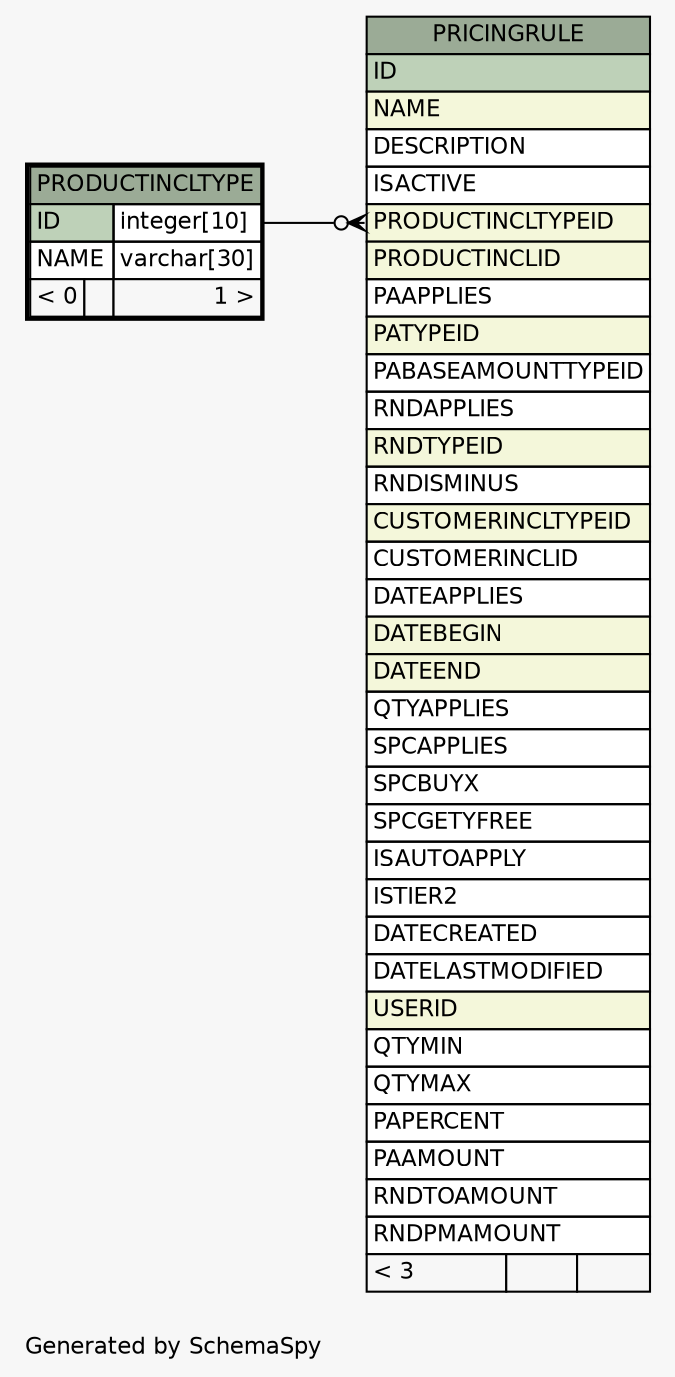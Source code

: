 // dot 2.26.3 on Linux 3.5.0-34-generic
// SchemaSpy rev 590
digraph "oneDegreeRelationshipsDiagram" {
  graph [
    rankdir="RL"
    bgcolor="#f7f7f7"
    label="\nGenerated by SchemaSpy"
    labeljust="l"
    nodesep="0.18"
    ranksep="0.46"
    fontname="Helvetica"
    fontsize="11"
  ];
  node [
    fontname="Helvetica"
    fontsize="11"
    shape="plaintext"
  ];
  edge [
    arrowsize="0.8"
  ];
  "PRICINGRULE":"PRODUCTINCLTYPEID":w -> "PRODUCTINCLTYPE":"ID.type":e [arrowhead=none dir=back arrowtail=crowodot];
  "PRICINGRULE" [
    label=<
    <TABLE BORDER="0" CELLBORDER="1" CELLSPACING="0" BGCOLOR="#ffffff">
      <TR><TD COLSPAN="3" BGCOLOR="#9bab96" ALIGN="CENTER">PRICINGRULE</TD></TR>
      <TR><TD PORT="ID" COLSPAN="3" BGCOLOR="#bed1b8" ALIGN="LEFT">ID</TD></TR>
      <TR><TD PORT="NAME" COLSPAN="3" BGCOLOR="#f4f7da" ALIGN="LEFT">NAME</TD></TR>
      <TR><TD PORT="DESCRIPTION" COLSPAN="3" ALIGN="LEFT">DESCRIPTION</TD></TR>
      <TR><TD PORT="ISACTIVE" COLSPAN="3" ALIGN="LEFT">ISACTIVE</TD></TR>
      <TR><TD PORT="PRODUCTINCLTYPEID" COLSPAN="3" BGCOLOR="#f4f7da" ALIGN="LEFT">PRODUCTINCLTYPEID</TD></TR>
      <TR><TD PORT="PRODUCTINCLID" COLSPAN="3" BGCOLOR="#f4f7da" ALIGN="LEFT">PRODUCTINCLID</TD></TR>
      <TR><TD PORT="PAAPPLIES" COLSPAN="3" ALIGN="LEFT">PAAPPLIES</TD></TR>
      <TR><TD PORT="PATYPEID" COLSPAN="3" BGCOLOR="#f4f7da" ALIGN="LEFT">PATYPEID</TD></TR>
      <TR><TD PORT="PABASEAMOUNTTYPEID" COLSPAN="3" ALIGN="LEFT">PABASEAMOUNTTYPEID</TD></TR>
      <TR><TD PORT="RNDAPPLIES" COLSPAN="3" ALIGN="LEFT">RNDAPPLIES</TD></TR>
      <TR><TD PORT="RNDTYPEID" COLSPAN="3" BGCOLOR="#f4f7da" ALIGN="LEFT">RNDTYPEID</TD></TR>
      <TR><TD PORT="RNDISMINUS" COLSPAN="3" ALIGN="LEFT">RNDISMINUS</TD></TR>
      <TR><TD PORT="CUSTOMERINCLTYPEID" COLSPAN="3" BGCOLOR="#f4f7da" ALIGN="LEFT">CUSTOMERINCLTYPEID</TD></TR>
      <TR><TD PORT="CUSTOMERINCLID" COLSPAN="3" ALIGN="LEFT">CUSTOMERINCLID</TD></TR>
      <TR><TD PORT="DATEAPPLIES" COLSPAN="3" ALIGN="LEFT">DATEAPPLIES</TD></TR>
      <TR><TD PORT="DATEBEGIN" COLSPAN="3" BGCOLOR="#f4f7da" ALIGN="LEFT">DATEBEGIN</TD></TR>
      <TR><TD PORT="DATEEND" COLSPAN="3" BGCOLOR="#f4f7da" ALIGN="LEFT">DATEEND</TD></TR>
      <TR><TD PORT="QTYAPPLIES" COLSPAN="3" ALIGN="LEFT">QTYAPPLIES</TD></TR>
      <TR><TD PORT="SPCAPPLIES" COLSPAN="3" ALIGN="LEFT">SPCAPPLIES</TD></TR>
      <TR><TD PORT="SPCBUYX" COLSPAN="3" ALIGN="LEFT">SPCBUYX</TD></TR>
      <TR><TD PORT="SPCGETYFREE" COLSPAN="3" ALIGN="LEFT">SPCGETYFREE</TD></TR>
      <TR><TD PORT="ISAUTOAPPLY" COLSPAN="3" ALIGN="LEFT">ISAUTOAPPLY</TD></TR>
      <TR><TD PORT="ISTIER2" COLSPAN="3" ALIGN="LEFT">ISTIER2</TD></TR>
      <TR><TD PORT="DATECREATED" COLSPAN="3" ALIGN="LEFT">DATECREATED</TD></TR>
      <TR><TD PORT="DATELASTMODIFIED" COLSPAN="3" ALIGN="LEFT">DATELASTMODIFIED</TD></TR>
      <TR><TD PORT="USERID" COLSPAN="3" BGCOLOR="#f4f7da" ALIGN="LEFT">USERID</TD></TR>
      <TR><TD PORT="QTYMIN" COLSPAN="3" ALIGN="LEFT">QTYMIN</TD></TR>
      <TR><TD PORT="QTYMAX" COLSPAN="3" ALIGN="LEFT">QTYMAX</TD></TR>
      <TR><TD PORT="PAPERCENT" COLSPAN="3" ALIGN="LEFT">PAPERCENT</TD></TR>
      <TR><TD PORT="PAAMOUNT" COLSPAN="3" ALIGN="LEFT">PAAMOUNT</TD></TR>
      <TR><TD PORT="RNDTOAMOUNT" COLSPAN="3" ALIGN="LEFT">RNDTOAMOUNT</TD></TR>
      <TR><TD PORT="RNDPMAMOUNT" COLSPAN="3" ALIGN="LEFT">RNDPMAMOUNT</TD></TR>
      <TR><TD ALIGN="LEFT" BGCOLOR="#f7f7f7">&lt; 3</TD><TD ALIGN="RIGHT" BGCOLOR="#f7f7f7">  </TD><TD ALIGN="RIGHT" BGCOLOR="#f7f7f7">  </TD></TR>
    </TABLE>>
    URL="PRICINGRULE.html"
    tooltip="PRICINGRULE"
  ];
  "PRODUCTINCLTYPE" [
    label=<
    <TABLE BORDER="2" CELLBORDER="1" CELLSPACING="0" BGCOLOR="#ffffff">
      <TR><TD COLSPAN="3" BGCOLOR="#9bab96" ALIGN="CENTER">PRODUCTINCLTYPE</TD></TR>
      <TR><TD PORT="ID" COLSPAN="2" BGCOLOR="#bed1b8" ALIGN="LEFT">ID</TD><TD PORT="ID.type" ALIGN="LEFT">integer[10]</TD></TR>
      <TR><TD PORT="NAME" COLSPAN="2" ALIGN="LEFT">NAME</TD><TD PORT="NAME.type" ALIGN="LEFT">varchar[30]</TD></TR>
      <TR><TD ALIGN="LEFT" BGCOLOR="#f7f7f7">&lt; 0</TD><TD ALIGN="RIGHT" BGCOLOR="#f7f7f7">  </TD><TD ALIGN="RIGHT" BGCOLOR="#f7f7f7">1 &gt;</TD></TR>
    </TABLE>>
    URL="PRODUCTINCLTYPE.html"
    tooltip="PRODUCTINCLTYPE"
  ];
}
